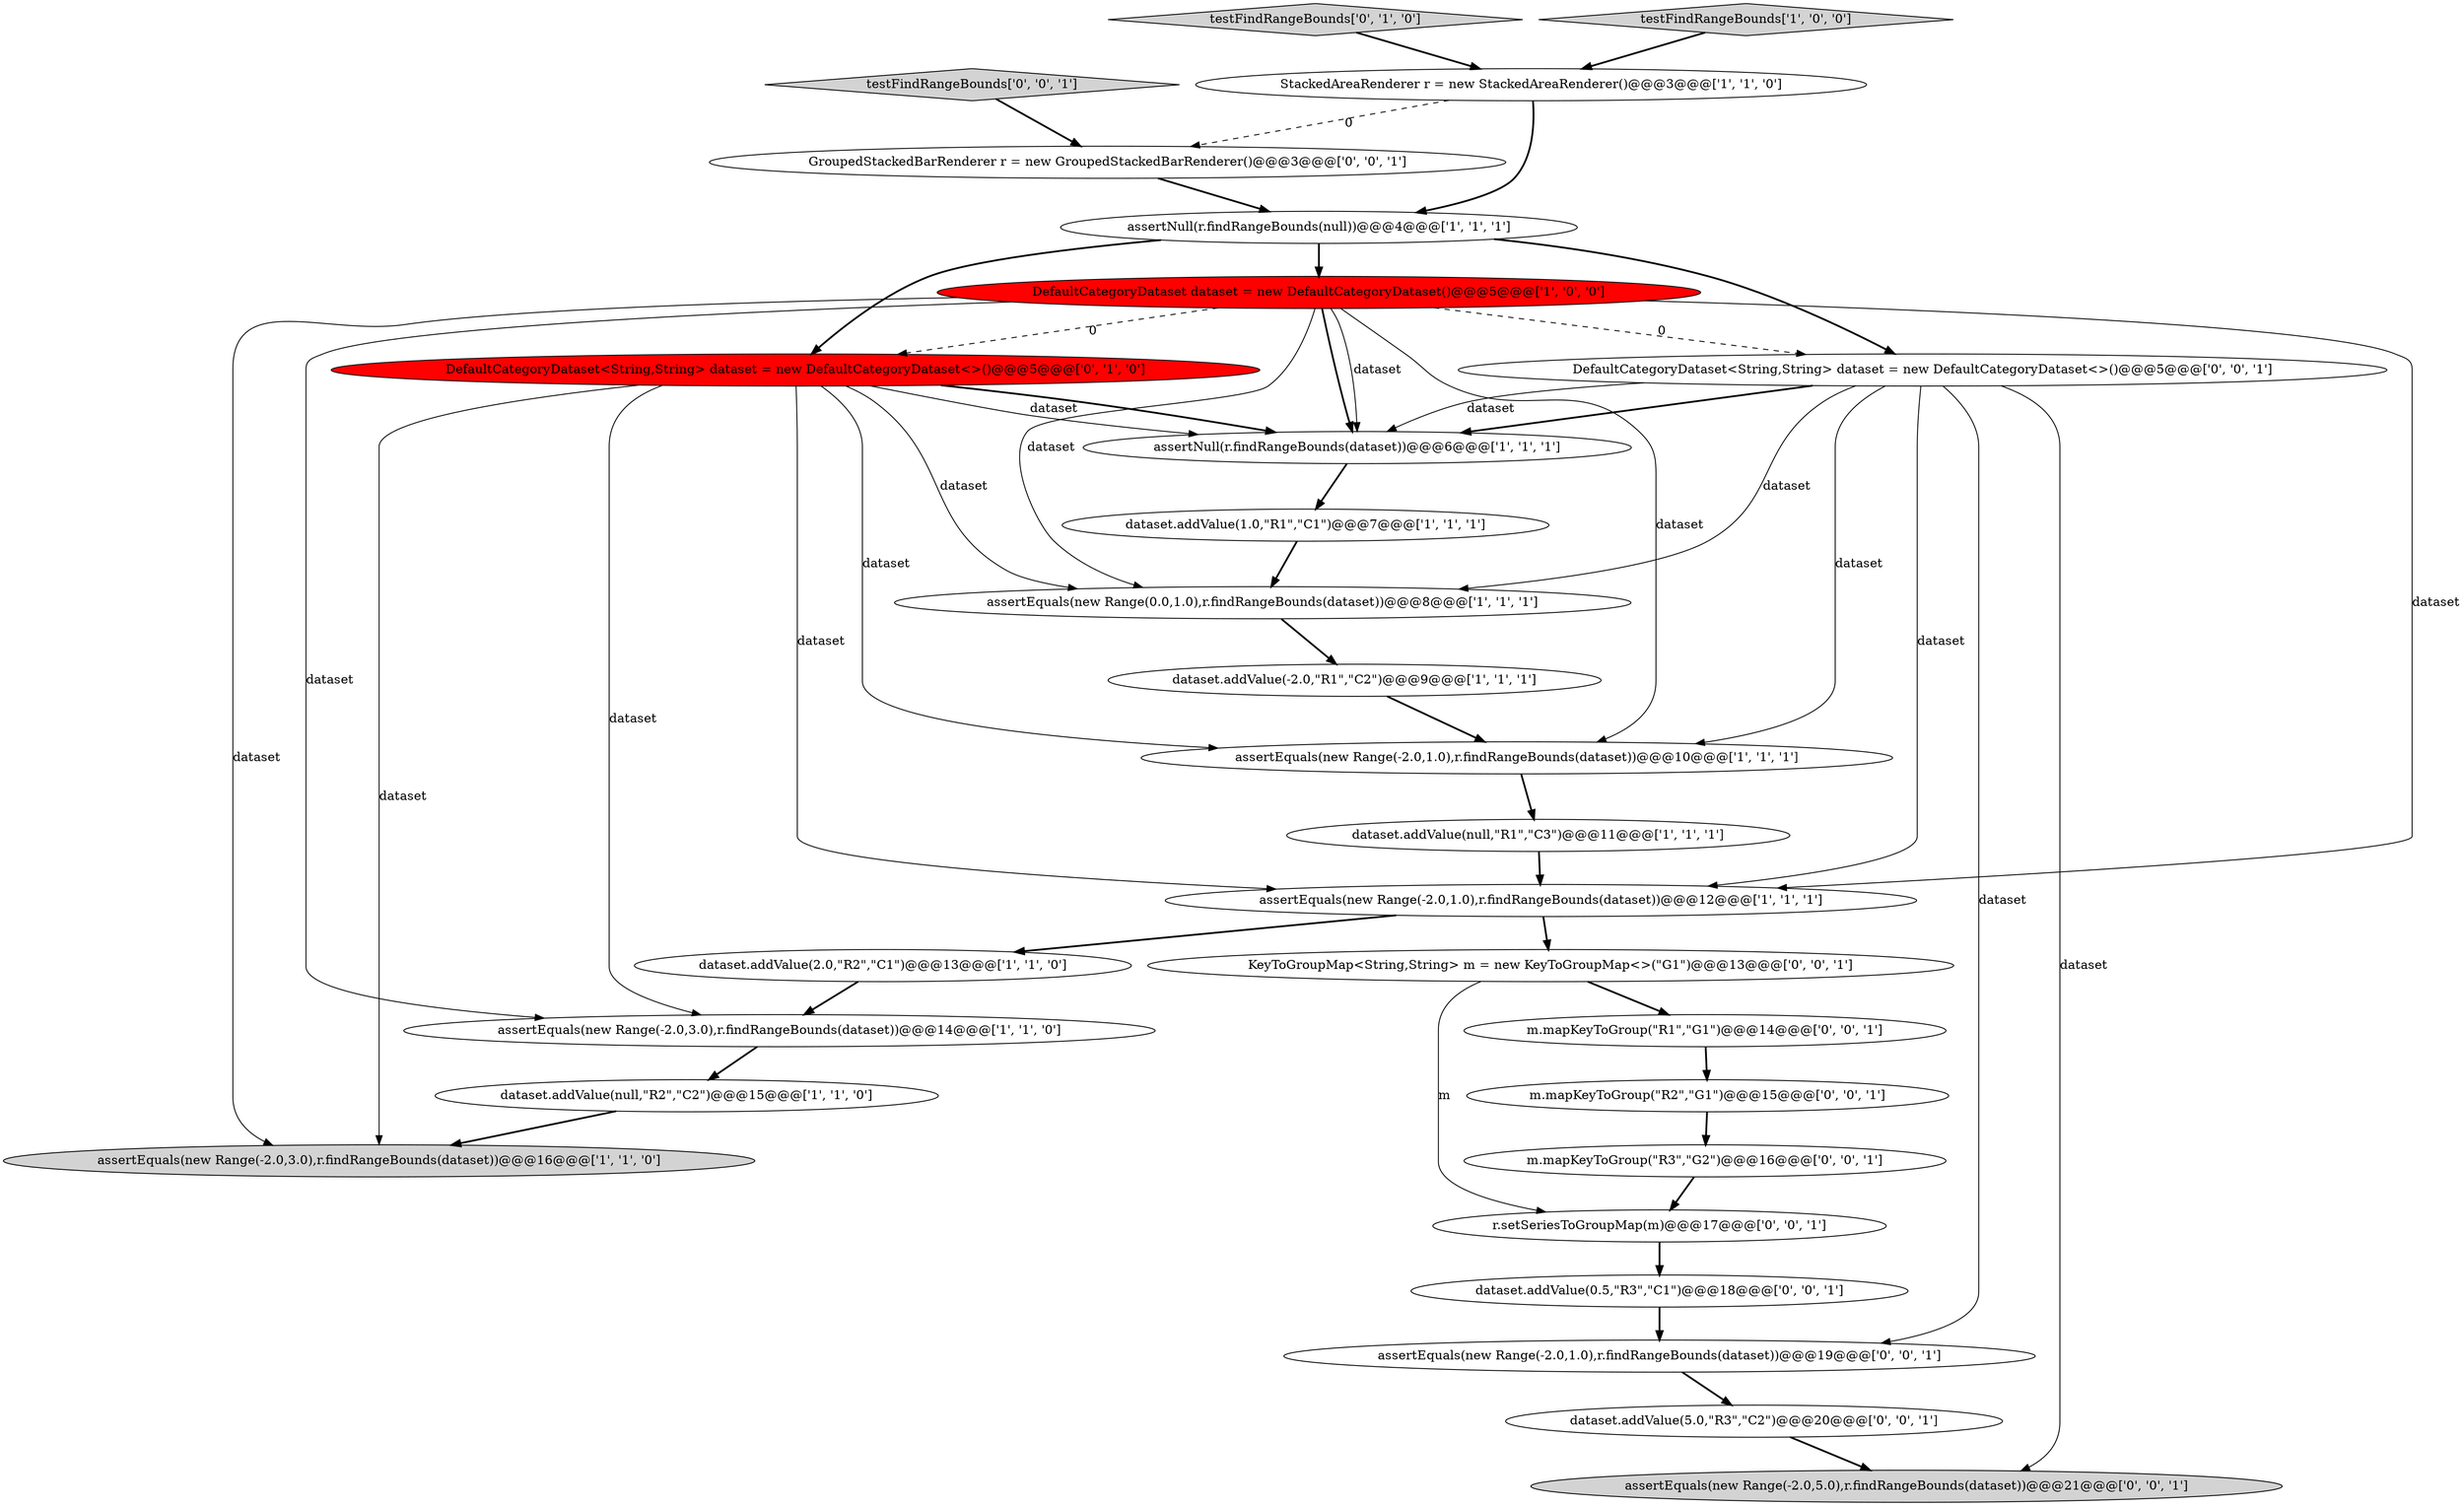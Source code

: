 digraph {
17 [style = filled, label = "m.mapKeyToGroup(\"R1\",\"G1\")@@@14@@@['0', '0', '1']", fillcolor = white, shape = ellipse image = "AAA0AAABBB3BBB"];
20 [style = filled, label = "DefaultCategoryDataset<String,String> dataset = new DefaultCategoryDataset<>()@@@5@@@['0', '0', '1']", fillcolor = white, shape = ellipse image = "AAA0AAABBB3BBB"];
11 [style = filled, label = "StackedAreaRenderer r = new StackedAreaRenderer()@@@3@@@['1', '1', '0']", fillcolor = white, shape = ellipse image = "AAA0AAABBB1BBB"];
3 [style = filled, label = "assertEquals(new Range(-2.0,3.0),r.findRangeBounds(dataset))@@@14@@@['1', '1', '0']", fillcolor = white, shape = ellipse image = "AAA0AAABBB1BBB"];
2 [style = filled, label = "assertEquals(new Range(-2.0,1.0),r.findRangeBounds(dataset))@@@10@@@['1', '1', '1']", fillcolor = white, shape = ellipse image = "AAA0AAABBB1BBB"];
16 [style = filled, label = "testFindRangeBounds['0', '1', '0']", fillcolor = lightgray, shape = diamond image = "AAA0AAABBB2BBB"];
22 [style = filled, label = "testFindRangeBounds['0', '0', '1']", fillcolor = lightgray, shape = diamond image = "AAA0AAABBB3BBB"];
7 [style = filled, label = "assertNull(r.findRangeBounds(dataset))@@@6@@@['1', '1', '1']", fillcolor = white, shape = ellipse image = "AAA0AAABBB1BBB"];
6 [style = filled, label = "dataset.addValue(1.0,\"R1\",\"C1\")@@@7@@@['1', '1', '1']", fillcolor = white, shape = ellipse image = "AAA0AAABBB1BBB"];
14 [style = filled, label = "assertNull(r.findRangeBounds(null))@@@4@@@['1', '1', '1']", fillcolor = white, shape = ellipse image = "AAA0AAABBB1BBB"];
5 [style = filled, label = "dataset.addValue(2.0,\"R2\",\"C1\")@@@13@@@['1', '1', '0']", fillcolor = white, shape = ellipse image = "AAA0AAABBB1BBB"];
24 [style = filled, label = "m.mapKeyToGroup(\"R3\",\"G2\")@@@16@@@['0', '0', '1']", fillcolor = white, shape = ellipse image = "AAA0AAABBB3BBB"];
28 [style = filled, label = "GroupedStackedBarRenderer r = new GroupedStackedBarRenderer()@@@3@@@['0', '0', '1']", fillcolor = white, shape = ellipse image = "AAA0AAABBB3BBB"];
27 [style = filled, label = "dataset.addValue(0.5,\"R3\",\"C1\")@@@18@@@['0', '0', '1']", fillcolor = white, shape = ellipse image = "AAA0AAABBB3BBB"];
4 [style = filled, label = "assertEquals(new Range(-2.0,3.0),r.findRangeBounds(dataset))@@@16@@@['1', '1', '0']", fillcolor = lightgray, shape = ellipse image = "AAA0AAABBB1BBB"];
12 [style = filled, label = "assertEquals(new Range(-2.0,1.0),r.findRangeBounds(dataset))@@@12@@@['1', '1', '1']", fillcolor = white, shape = ellipse image = "AAA0AAABBB1BBB"];
26 [style = filled, label = "r.setSeriesToGroupMap(m)@@@17@@@['0', '0', '1']", fillcolor = white, shape = ellipse image = "AAA0AAABBB3BBB"];
25 [style = filled, label = "m.mapKeyToGroup(\"R2\",\"G1\")@@@15@@@['0', '0', '1']", fillcolor = white, shape = ellipse image = "AAA0AAABBB3BBB"];
9 [style = filled, label = "dataset.addValue(-2.0,\"R1\",\"C2\")@@@9@@@['1', '1', '1']", fillcolor = white, shape = ellipse image = "AAA0AAABBB1BBB"];
13 [style = filled, label = "dataset.addValue(null,\"R1\",\"C3\")@@@11@@@['1', '1', '1']", fillcolor = white, shape = ellipse image = "AAA0AAABBB1BBB"];
19 [style = filled, label = "KeyToGroupMap<String,String> m = new KeyToGroupMap<>(\"G1\")@@@13@@@['0', '0', '1']", fillcolor = white, shape = ellipse image = "AAA0AAABBB3BBB"];
18 [style = filled, label = "assertEquals(new Range(-2.0,1.0),r.findRangeBounds(dataset))@@@19@@@['0', '0', '1']", fillcolor = white, shape = ellipse image = "AAA0AAABBB3BBB"];
0 [style = filled, label = "assertEquals(new Range(0.0,1.0),r.findRangeBounds(dataset))@@@8@@@['1', '1', '1']", fillcolor = white, shape = ellipse image = "AAA0AAABBB1BBB"];
1 [style = filled, label = "testFindRangeBounds['1', '0', '0']", fillcolor = lightgray, shape = diamond image = "AAA0AAABBB1BBB"];
15 [style = filled, label = "DefaultCategoryDataset<String,String> dataset = new DefaultCategoryDataset<>()@@@5@@@['0', '1', '0']", fillcolor = red, shape = ellipse image = "AAA1AAABBB2BBB"];
8 [style = filled, label = "DefaultCategoryDataset dataset = new DefaultCategoryDataset()@@@5@@@['1', '0', '0']", fillcolor = red, shape = ellipse image = "AAA1AAABBB1BBB"];
23 [style = filled, label = "assertEquals(new Range(-2.0,5.0),r.findRangeBounds(dataset))@@@21@@@['0', '0', '1']", fillcolor = lightgray, shape = ellipse image = "AAA0AAABBB3BBB"];
10 [style = filled, label = "dataset.addValue(null,\"R2\",\"C2\")@@@15@@@['1', '1', '0']", fillcolor = white, shape = ellipse image = "AAA0AAABBB1BBB"];
21 [style = filled, label = "dataset.addValue(5.0,\"R3\",\"C2\")@@@20@@@['0', '0', '1']", fillcolor = white, shape = ellipse image = "AAA0AAABBB3BBB"];
5->3 [style = bold, label=""];
19->26 [style = solid, label="m"];
17->25 [style = bold, label=""];
27->18 [style = bold, label=""];
15->12 [style = solid, label="dataset"];
0->9 [style = bold, label=""];
15->0 [style = solid, label="dataset"];
16->11 [style = bold, label=""];
12->5 [style = bold, label=""];
15->7 [style = bold, label=""];
11->14 [style = bold, label=""];
9->2 [style = bold, label=""];
8->15 [style = dashed, label="0"];
8->20 [style = dashed, label="0"];
8->2 [style = solid, label="dataset"];
8->12 [style = solid, label="dataset"];
20->12 [style = solid, label="dataset"];
20->18 [style = solid, label="dataset"];
22->28 [style = bold, label=""];
6->0 [style = bold, label=""];
19->17 [style = bold, label=""];
20->2 [style = solid, label="dataset"];
28->14 [style = bold, label=""];
8->7 [style = bold, label=""];
1->11 [style = bold, label=""];
2->13 [style = bold, label=""];
15->3 [style = solid, label="dataset"];
11->28 [style = dashed, label="0"];
3->10 [style = bold, label=""];
25->24 [style = bold, label=""];
24->26 [style = bold, label=""];
26->27 [style = bold, label=""];
15->4 [style = solid, label="dataset"];
20->0 [style = solid, label="dataset"];
15->2 [style = solid, label="dataset"];
13->12 [style = bold, label=""];
20->7 [style = solid, label="dataset"];
8->3 [style = solid, label="dataset"];
8->0 [style = solid, label="dataset"];
7->6 [style = bold, label=""];
8->7 [style = solid, label="dataset"];
10->4 [style = bold, label=""];
14->15 [style = bold, label=""];
14->8 [style = bold, label=""];
15->7 [style = solid, label="dataset"];
18->21 [style = bold, label=""];
20->7 [style = bold, label=""];
12->19 [style = bold, label=""];
20->23 [style = solid, label="dataset"];
14->20 [style = bold, label=""];
21->23 [style = bold, label=""];
8->4 [style = solid, label="dataset"];
}
